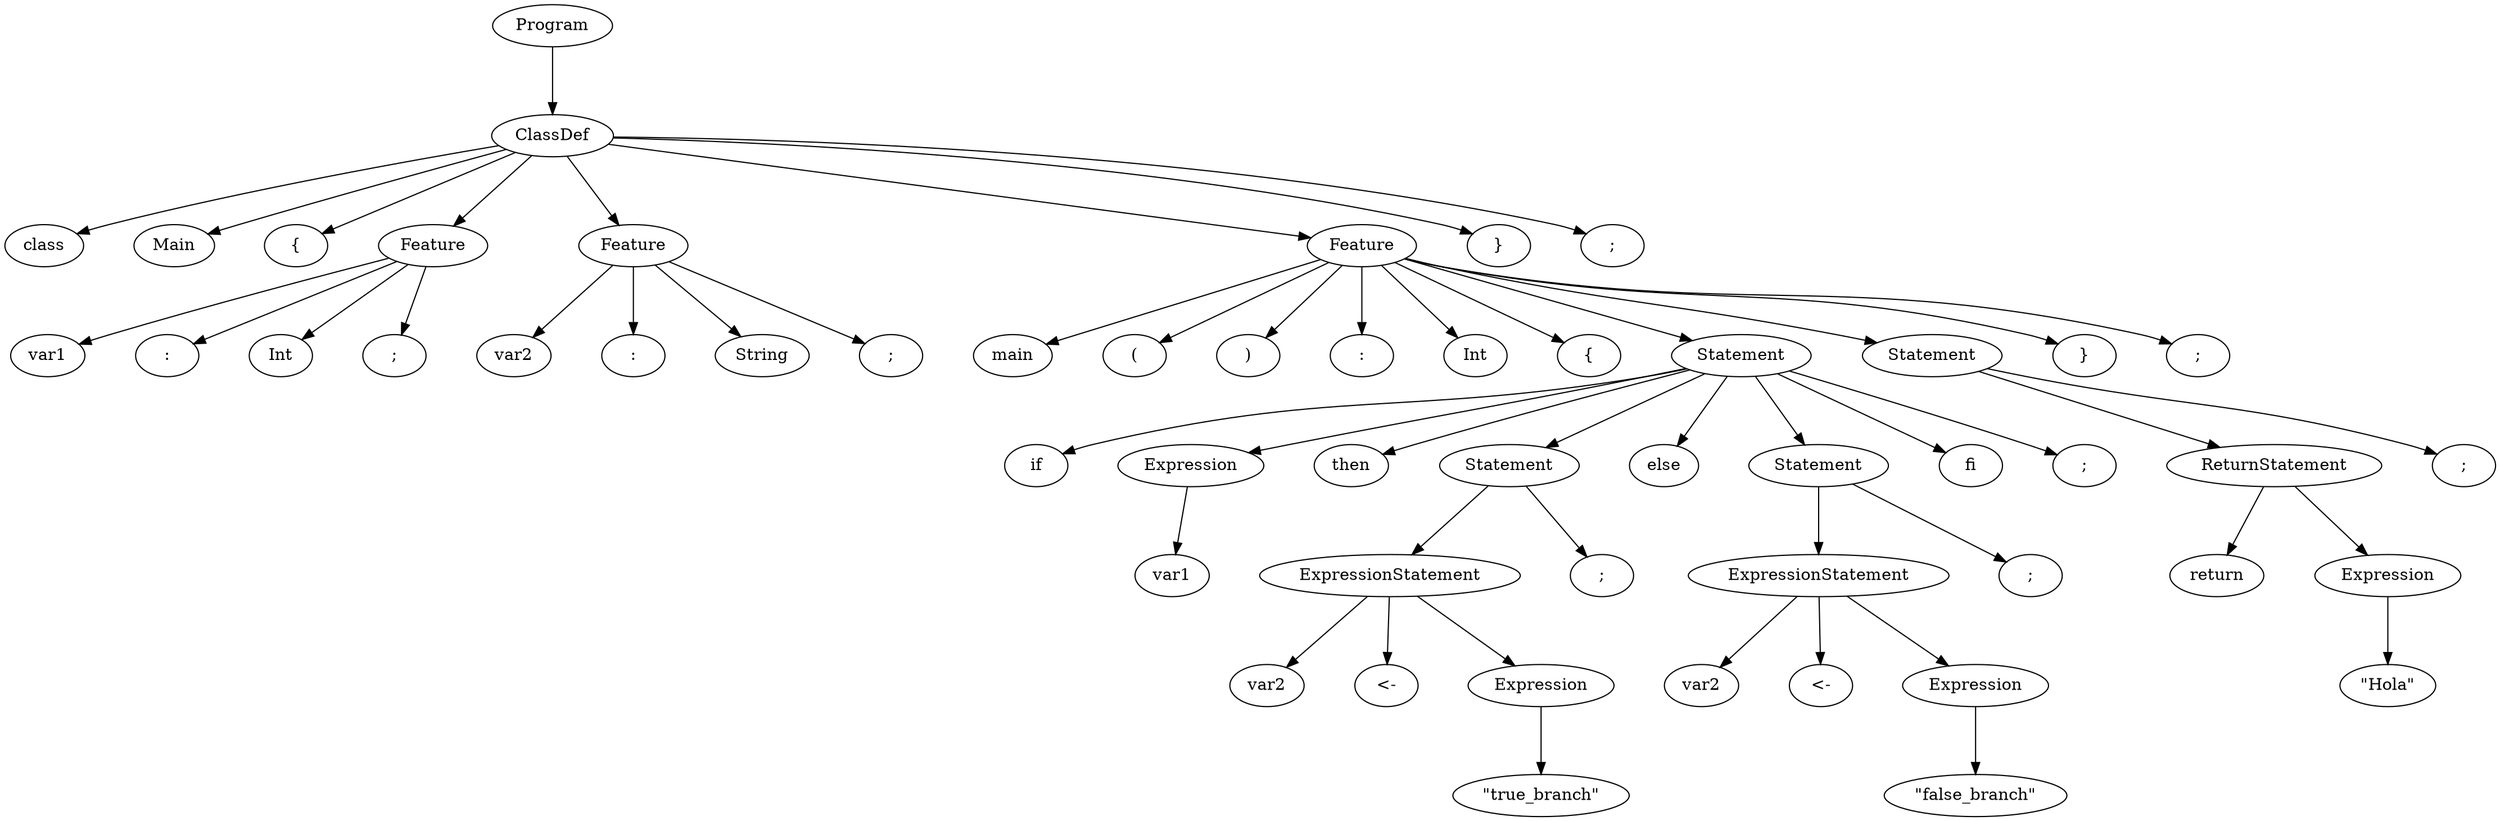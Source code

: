 digraph tree {
rankdir=TB;
nodesep=0.6;
ranksep=0.8;
    "Program_2100310523040" [label="Program"];
    "ClassDef_2100310522928" [label="ClassDef"];
    "class_2100424280064" [label="class"];
    "Main_2100424279552" [label="Main"];
    "{_2100424280320" [label="{"];
    "Feature_2100310523152" [label="Feature"];
    "var1_2100424280384" [label="var1"];
    ":_2100424279744" [label=":"];
    "Int_2100424280576" [label="Int"];
    ";_2100424280640" [label=";"];
    "Feature_2100310523488" [label="Feature"];
    "var2_2100424279680" [label="var2"];
    ":_2100424280768" [label=":"];
    "String_2100424280832" [label="String"];
    ";_2100424280896" [label=";"];
    "Feature_2100310523376" [label="Feature"];
    "main_2100295302144" [label="main"];
    "(_2100424161280" [label="("];
    ")_2100424161024" [label=")"];
    ":_2100424161088" [label=":"];
    "Int_2100424161344" [label="Int"];
    "{_2100424160384" [label="{"];
    "Statement_2100310523600" [label="Statement"];
    "if_2100424160576" [label="if"];
    "Expression_2100310523264" [label="Expression"];
    "var1_2100424160768" [label="var1"];
    "then_2100424160448" [label="then"];
    "Statement_2100310523712" [label="Statement"];
    "ExpressionStatement_2100424261696" [label="ExpressionStatement"];
    "var2_2100424160960" [label="var2"];
    "<-_2100424160320" [label="<-"];
    "Expression_2100424261808" [label="Expression"];
    "\\\"true_branch\\\"_2100424159744" [label="\"true_branch\""];
    ";_2100424160128" [label=";"];
    "else_2100424159872" [label="else"];
    "Statement_2100424261920" [label="Statement"];
    "ExpressionStatement_2100424262032" [label="ExpressionStatement"];
    "var2_2100424160064" [label="var2"];
    "<-_2100424159552" [label="<-"];
    "Expression_2100424262144" [label="Expression"];
    "\\\"false_branch\\\"_2100424160256" [label="\"false_branch\""];
    ";_2100424159424" [label=";"];
    "fi_2100424159232" [label="fi"];
    ";_2100424159488" [label=";"];
    "Statement_2100424262256" [label="Statement"];
    "ReturnStatement_2100424262368" [label="ReturnStatement"];
    "return_2100424159168" [label="return"];
    "Expression_2100424262480" [label="Expression"];
    "\\\"Hola\\\"_2100424158656" [label="\"Hola\""];
    ";_2100424159296" [label=";"];
    "}_2100424158784" [label="}"];
    ";_2100424160896" [label=";"];
    "}_2100424158720" [label="}"];
    ";_2100424158976" [label=";"];
    "Program_2100310523040" -> "ClassDef_2100310522928";
    "ClassDef_2100310522928" -> "class_2100424280064";
    "ClassDef_2100310522928" -> "Main_2100424279552";
    "ClassDef_2100310522928" -> "{_2100424280320";
    "ClassDef_2100310522928" -> "Feature_2100310523152";
    "ClassDef_2100310522928" -> "Feature_2100310523488";
    "ClassDef_2100310522928" -> "Feature_2100310523376";
    "ClassDef_2100310522928" -> "}_2100424158720";
    "ClassDef_2100310522928" -> ";_2100424158976";
    "Feature_2100310523152" -> "var1_2100424280384";
    "Feature_2100310523152" -> ":_2100424279744";
    "Feature_2100310523152" -> "Int_2100424280576";
    "Feature_2100310523152" -> ";_2100424280640";
    "Feature_2100310523488" -> "var2_2100424279680";
    "Feature_2100310523488" -> ":_2100424280768";
    "Feature_2100310523488" -> "String_2100424280832";
    "Feature_2100310523488" -> ";_2100424280896";
    "Feature_2100310523376" -> "main_2100295302144";
    "Feature_2100310523376" -> "(_2100424161280";
    "Feature_2100310523376" -> ")_2100424161024";
    "Feature_2100310523376" -> ":_2100424161088";
    "Feature_2100310523376" -> "Int_2100424161344";
    "Feature_2100310523376" -> "{_2100424160384";
    "Feature_2100310523376" -> "Statement_2100310523600";
    "Feature_2100310523376" -> "Statement_2100424262256";
    "Feature_2100310523376" -> "}_2100424158784";
    "Feature_2100310523376" -> ";_2100424160896";
    "Statement_2100310523600" -> "if_2100424160576";
    "Statement_2100310523600" -> "Expression_2100310523264";
    "Statement_2100310523600" -> "then_2100424160448";
    "Statement_2100310523600" -> "Statement_2100310523712";
    "Statement_2100310523600" -> "else_2100424159872";
    "Statement_2100310523600" -> "Statement_2100424261920";
    "Statement_2100310523600" -> "fi_2100424159232";
    "Statement_2100310523600" -> ";_2100424159488";
    "Expression_2100310523264" -> "var1_2100424160768";
    "Statement_2100310523712" -> "ExpressionStatement_2100424261696";
    "Statement_2100310523712" -> ";_2100424160128";
    "ExpressionStatement_2100424261696" -> "var2_2100424160960";
    "ExpressionStatement_2100424261696" -> "<-_2100424160320";
    "ExpressionStatement_2100424261696" -> "Expression_2100424261808";
    "Expression_2100424261808" -> "\\\"true_branch\\\"_2100424159744";
    "Statement_2100424261920" -> "ExpressionStatement_2100424262032";
    "Statement_2100424261920" -> ";_2100424159424";
    "ExpressionStatement_2100424262032" -> "var2_2100424160064";
    "ExpressionStatement_2100424262032" -> "<-_2100424159552";
    "ExpressionStatement_2100424262032" -> "Expression_2100424262144";
    "Expression_2100424262144" -> "\\\"false_branch\\\"_2100424160256";
    "Statement_2100424262256" -> "ReturnStatement_2100424262368";
    "Statement_2100424262256" -> ";_2100424159296";
    "ReturnStatement_2100424262368" -> "return_2100424159168";
    "ReturnStatement_2100424262368" -> "Expression_2100424262480";
    "Expression_2100424262480" -> "\\\"Hola\\\"_2100424158656";
}
